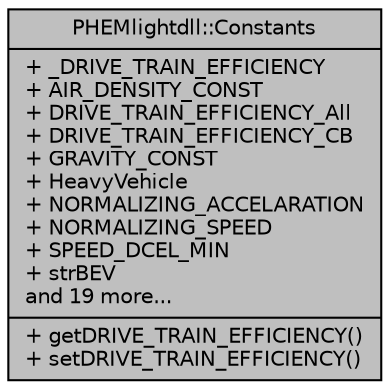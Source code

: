 digraph "PHEMlightdll::Constants"
{
  edge [fontname="Helvetica",fontsize="10",labelfontname="Helvetica",labelfontsize="10"];
  node [fontname="Helvetica",fontsize="10",shape=record];
  Node1 [label="{PHEMlightdll::Constants\n|+ _DRIVE_TRAIN_EFFICIENCY\l+ AIR_DENSITY_CONST\l+ DRIVE_TRAIN_EFFICIENCY_All\l+ DRIVE_TRAIN_EFFICIENCY_CB\l+ GRAVITY_CONST\l+ HeavyVehicle\l+ NORMALIZING_ACCELARATION\l+ NORMALIZING_SPEED\l+ SPEED_DCEL_MIN\l+ strBEV\land 19 more...\l|+ getDRIVE_TRAIN_EFFICIENCY()\l+ setDRIVE_TRAIN_EFFICIENCY()\l}",height=0.2,width=0.4,color="black", fillcolor="grey75", style="filled", fontcolor="black"];
}
